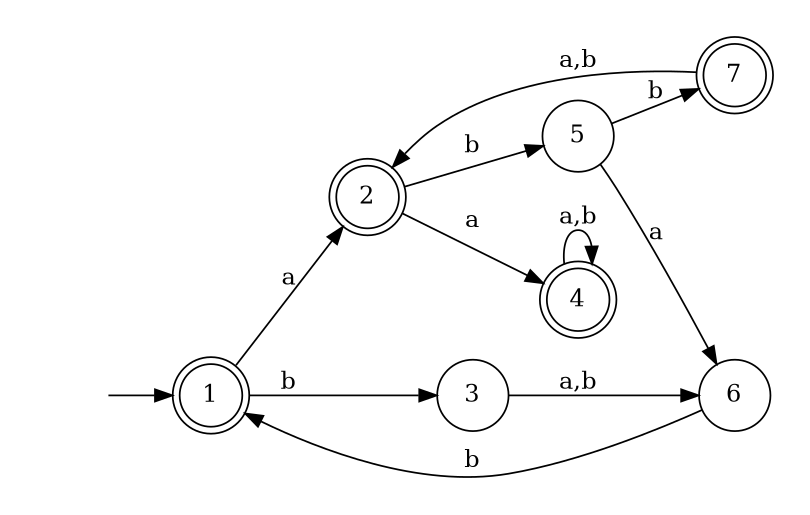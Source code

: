 digraph {
	rankdir=LR;
	margin=0.2;
	size=5;
	node [margin=0.1 shape=circle];
	1,2,4,7[margin=0 shape=doublecircle];
	" "[color=white width=0];
	" " -> 1;
	1 -> 2 [label="a"];
	1 -> 3 [label="b"];
	3 -> 6 [label="a,b"];
	2 -> 4 [label="a"];
	2 -> 5 [label="b"];
	4 -> 4 [label="a,b"];
	5 -> 6 [label="a"]
	5 -> 7 [label="b"];
	6 -> 1 [label="b"];
	7 -> 2 [label="a,b"];
}